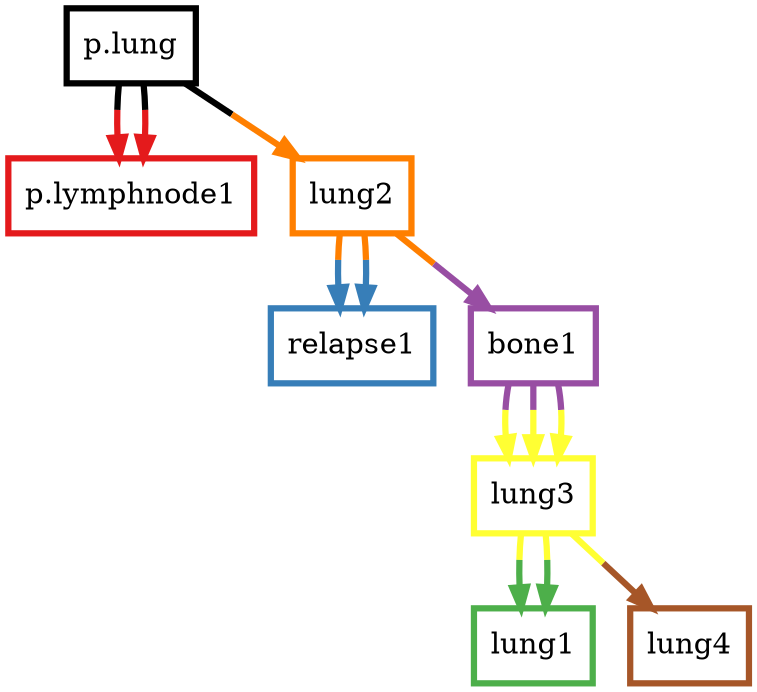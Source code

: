 digraph G {
	0 [shape=box,penwidth=3,colorscheme=set19,color=0,label="p.lung"]
	1 [shape=box,penwidth=3,colorscheme=set19,color=1,label="p.lymphnode1"]
	2 [shape=box,penwidth=3,colorscheme=set19,color=2,label="relapse1"]
	3 [shape=box,penwidth=3,colorscheme=set19,color=3,label="lung1"]
	4 [shape=box,penwidth=3,colorscheme=set19,color=4,label="bone1"]
	5 [shape=box,penwidth=3,colorscheme=set19,color=5,label="lung2"]
	6 [shape=box,penwidth=3,colorscheme=set19,color=6,label="lung3"]
	7 [shape=box,penwidth=3,colorscheme=set19,color=7,label="lung4"]
	0 -> 1 [penwidth=3,colorscheme=set19,color="0;0.5:1"]
	0 -> 1 [penwidth=3,colorscheme=set19,color="0;0.5:1"]
	0 -> 5 [penwidth=3,colorscheme=set19,color="0;0.5:5"]
	4 -> 6 [penwidth=3,colorscheme=set19,color="4;0.5:6"]
	4 -> 6 [penwidth=3,colorscheme=set19,color="4;0.5:6"]
	4 -> 6 [penwidth=3,colorscheme=set19,color="4;0.5:6"]
	5 -> 2 [penwidth=3,colorscheme=set19,color="5;0.5:2"]
	5 -> 2 [penwidth=3,colorscheme=set19,color="5;0.5:2"]
	5 -> 4 [penwidth=3,colorscheme=set19,color="5;0.5:4"]
	6 -> 3 [penwidth=3,colorscheme=set19,color="6;0.5:3"]
	6 -> 3 [penwidth=3,colorscheme=set19,color="6;0.5:3"]
	6 -> 7 [penwidth=3,colorscheme=set19,color="6;0.5:7"]
}
